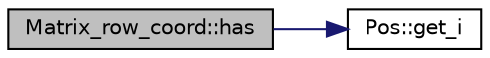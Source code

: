 digraph "Matrix_row_coord::has"
{
 // LATEX_PDF_SIZE
  edge [fontname="Helvetica",fontsize="10",labelfontname="Helvetica",labelfontsize="10"];
  node [fontname="Helvetica",fontsize="10",shape=record];
  rankdir="LR";
  Node1 [label="Matrix_row_coord::has",height=0.2,width=0.4,color="black", fillcolor="grey75", style="filled", fontcolor="black",tooltip="Check if dot is inside Matrix_row_coords."];
  Node1 -> Node2 [color="midnightblue",fontsize="10",style="solid",fontname="Helvetica"];
  Node2 [label="Pos::get_i",height=0.2,width=0.4,color="black", fillcolor="white", style="filled",URL="$classPos.html#afeea819c9f21be202f907dd9797209f1",tooltip="[i] getter."];
}
